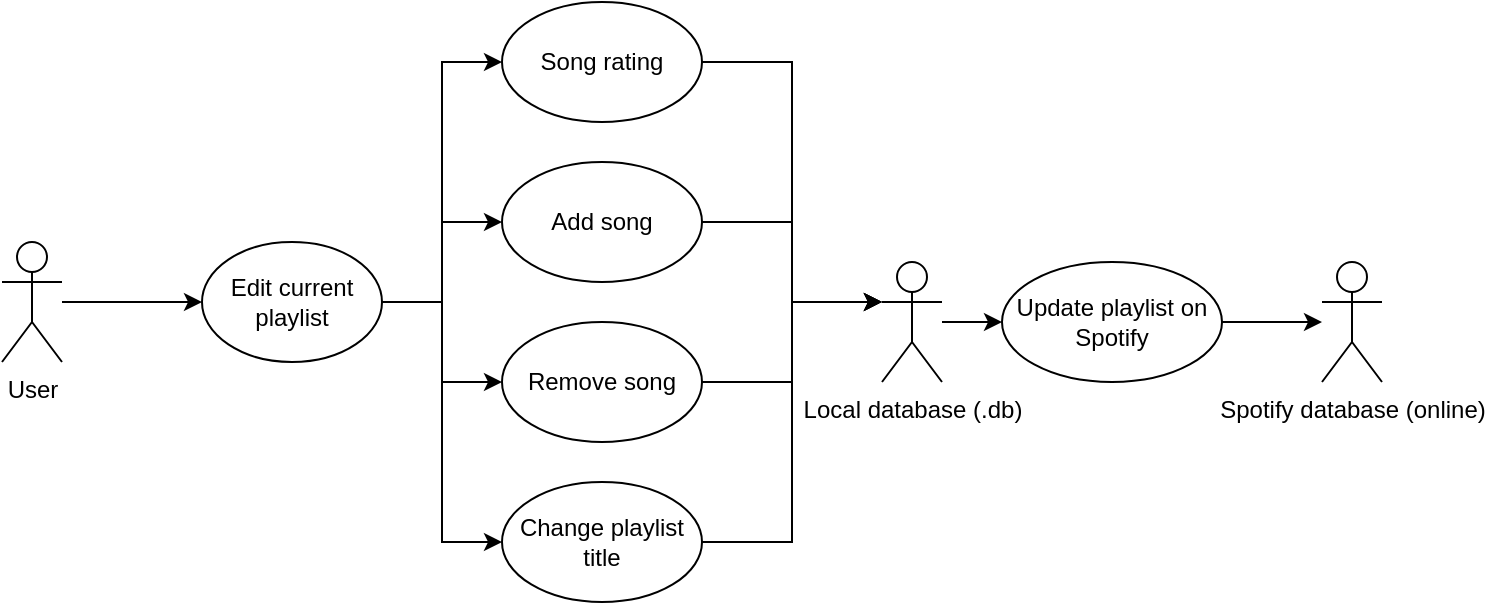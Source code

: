 <mxfile version="13.3.0" type="github">
  <diagram id="RX8MKxGeRJnMLhculDgC" name="Page-1">
    <mxGraphModel dx="865" dy="483" grid="1" gridSize="10" guides="1" tooltips="1" connect="1" arrows="1" fold="1" page="1" pageScale="1" pageWidth="850" pageHeight="1100" math="0" shadow="0">
      <root>
        <mxCell id="0" />
        <mxCell id="1" parent="0" />
        <mxCell id="aJsOf31wqLQeytQC_Wr7-77" style="edgeStyle=orthogonalEdgeStyle;rounded=0;orthogonalLoop=1;jettySize=auto;html=1;entryX=0;entryY=0.5;entryDx=0;entryDy=0;" edge="1" parent="1" source="aJsOf31wqLQeytQC_Wr7-49" target="aJsOf31wqLQeytQC_Wr7-66">
          <mxGeometry relative="1" as="geometry" />
        </mxCell>
        <mxCell id="aJsOf31wqLQeytQC_Wr7-49" value="User" style="shape=umlActor;verticalLabelPosition=bottom;labelBackgroundColor=#ffffff;verticalAlign=top;html=1;outlineConnect=0;" vertex="1" parent="1">
          <mxGeometry x="90" y="230" width="30" height="60" as="geometry" />
        </mxCell>
        <mxCell id="aJsOf31wqLQeytQC_Wr7-79" style="edgeStyle=orthogonalEdgeStyle;rounded=0;orthogonalLoop=1;jettySize=auto;html=1;entryX=0;entryY=0.5;entryDx=0;entryDy=0;" edge="1" parent="1" source="aJsOf31wqLQeytQC_Wr7-66" target="aJsOf31wqLQeytQC_Wr7-68">
          <mxGeometry relative="1" as="geometry" />
        </mxCell>
        <mxCell id="aJsOf31wqLQeytQC_Wr7-80" style="edgeStyle=orthogonalEdgeStyle;rounded=0;orthogonalLoop=1;jettySize=auto;html=1;entryX=0;entryY=0.5;entryDx=0;entryDy=0;" edge="1" parent="1" source="aJsOf31wqLQeytQC_Wr7-66" target="aJsOf31wqLQeytQC_Wr7-69">
          <mxGeometry relative="1" as="geometry" />
        </mxCell>
        <mxCell id="aJsOf31wqLQeytQC_Wr7-81" style="edgeStyle=orthogonalEdgeStyle;rounded=0;orthogonalLoop=1;jettySize=auto;html=1;entryX=0;entryY=0.5;entryDx=0;entryDy=0;" edge="1" parent="1" source="aJsOf31wqLQeytQC_Wr7-66" target="aJsOf31wqLQeytQC_Wr7-70">
          <mxGeometry relative="1" as="geometry" />
        </mxCell>
        <mxCell id="aJsOf31wqLQeytQC_Wr7-82" style="edgeStyle=orthogonalEdgeStyle;rounded=0;orthogonalLoop=1;jettySize=auto;html=1;entryX=0;entryY=0.5;entryDx=0;entryDy=0;" edge="1" parent="1" source="aJsOf31wqLQeytQC_Wr7-66" target="aJsOf31wqLQeytQC_Wr7-67">
          <mxGeometry relative="1" as="geometry" />
        </mxCell>
        <mxCell id="aJsOf31wqLQeytQC_Wr7-66" value="Edit current playlist" style="ellipse;whiteSpace=wrap;html=1;" vertex="1" parent="1">
          <mxGeometry x="190" y="230" width="90" height="60" as="geometry" />
        </mxCell>
        <mxCell id="aJsOf31wqLQeytQC_Wr7-87" style="edgeStyle=orthogonalEdgeStyle;rounded=0;orthogonalLoop=1;jettySize=auto;html=1;entryX=0;entryY=0.333;entryDx=0;entryDy=0;entryPerimeter=0;" edge="1" parent="1" source="aJsOf31wqLQeytQC_Wr7-67" target="aJsOf31wqLQeytQC_Wr7-73">
          <mxGeometry relative="1" as="geometry" />
        </mxCell>
        <mxCell id="aJsOf31wqLQeytQC_Wr7-67" value="Song rating" style="ellipse;whiteSpace=wrap;html=1;" vertex="1" parent="1">
          <mxGeometry x="340" y="110" width="100" height="60" as="geometry" />
        </mxCell>
        <mxCell id="aJsOf31wqLQeytQC_Wr7-84" style="edgeStyle=orthogonalEdgeStyle;rounded=0;orthogonalLoop=1;jettySize=auto;html=1;exitX=1;exitY=0.5;exitDx=0;exitDy=0;entryX=0;entryY=0.333;entryDx=0;entryDy=0;entryPerimeter=0;" edge="1" parent="1" source="aJsOf31wqLQeytQC_Wr7-68" target="aJsOf31wqLQeytQC_Wr7-73">
          <mxGeometry relative="1" as="geometry" />
        </mxCell>
        <mxCell id="aJsOf31wqLQeytQC_Wr7-68" value="Add song" style="ellipse;whiteSpace=wrap;html=1;" vertex="1" parent="1">
          <mxGeometry x="340" y="190" width="100" height="60" as="geometry" />
        </mxCell>
        <mxCell id="aJsOf31wqLQeytQC_Wr7-85" style="edgeStyle=orthogonalEdgeStyle;rounded=0;orthogonalLoop=1;jettySize=auto;html=1;entryX=0;entryY=0.333;entryDx=0;entryDy=0;entryPerimeter=0;" edge="1" parent="1" source="aJsOf31wqLQeytQC_Wr7-69" target="aJsOf31wqLQeytQC_Wr7-73">
          <mxGeometry relative="1" as="geometry" />
        </mxCell>
        <mxCell id="aJsOf31wqLQeytQC_Wr7-69" value="Remove song" style="ellipse;whiteSpace=wrap;html=1;" vertex="1" parent="1">
          <mxGeometry x="340" y="270" width="100" height="60" as="geometry" />
        </mxCell>
        <mxCell id="aJsOf31wqLQeytQC_Wr7-86" style="edgeStyle=orthogonalEdgeStyle;rounded=0;orthogonalLoop=1;jettySize=auto;html=1;entryX=0;entryY=0.333;entryDx=0;entryDy=0;entryPerimeter=0;" edge="1" parent="1" source="aJsOf31wqLQeytQC_Wr7-70" target="aJsOf31wqLQeytQC_Wr7-73">
          <mxGeometry relative="1" as="geometry" />
        </mxCell>
        <mxCell id="aJsOf31wqLQeytQC_Wr7-70" value="Change playlist title" style="ellipse;whiteSpace=wrap;html=1;" vertex="1" parent="1">
          <mxGeometry x="340" y="350" width="100" height="60" as="geometry" />
        </mxCell>
        <mxCell id="aJsOf31wqLQeytQC_Wr7-93" style="edgeStyle=orthogonalEdgeStyle;rounded=0;orthogonalLoop=1;jettySize=auto;html=1;" edge="1" parent="1" source="aJsOf31wqLQeytQC_Wr7-71" target="aJsOf31wqLQeytQC_Wr7-72">
          <mxGeometry relative="1" as="geometry" />
        </mxCell>
        <mxCell id="aJsOf31wqLQeytQC_Wr7-71" value="Update playlist on Spotify" style="ellipse;whiteSpace=wrap;html=1;" vertex="1" parent="1">
          <mxGeometry x="590" y="240" width="110" height="60" as="geometry" />
        </mxCell>
        <mxCell id="aJsOf31wqLQeytQC_Wr7-72" value="Spotify database (online)" style="shape=umlActor;verticalLabelPosition=bottom;labelBackgroundColor=#ffffff;verticalAlign=top;html=1;outlineConnect=0;" vertex="1" parent="1">
          <mxGeometry x="750" y="240" width="30" height="60" as="geometry" />
        </mxCell>
        <mxCell id="aJsOf31wqLQeytQC_Wr7-90" style="edgeStyle=orthogonalEdgeStyle;rounded=0;orthogonalLoop=1;jettySize=auto;html=1;entryX=0;entryY=0.5;entryDx=0;entryDy=0;" edge="1" parent="1" source="aJsOf31wqLQeytQC_Wr7-73" target="aJsOf31wqLQeytQC_Wr7-71">
          <mxGeometry relative="1" as="geometry" />
        </mxCell>
        <mxCell id="aJsOf31wqLQeytQC_Wr7-73" value="Local database (.db)" style="shape=umlActor;verticalLabelPosition=bottom;labelBackgroundColor=#ffffff;verticalAlign=top;html=1;outlineConnect=0;" vertex="1" parent="1">
          <mxGeometry x="530" y="240" width="30" height="60" as="geometry" />
        </mxCell>
      </root>
    </mxGraphModel>
  </diagram>
</mxfile>
